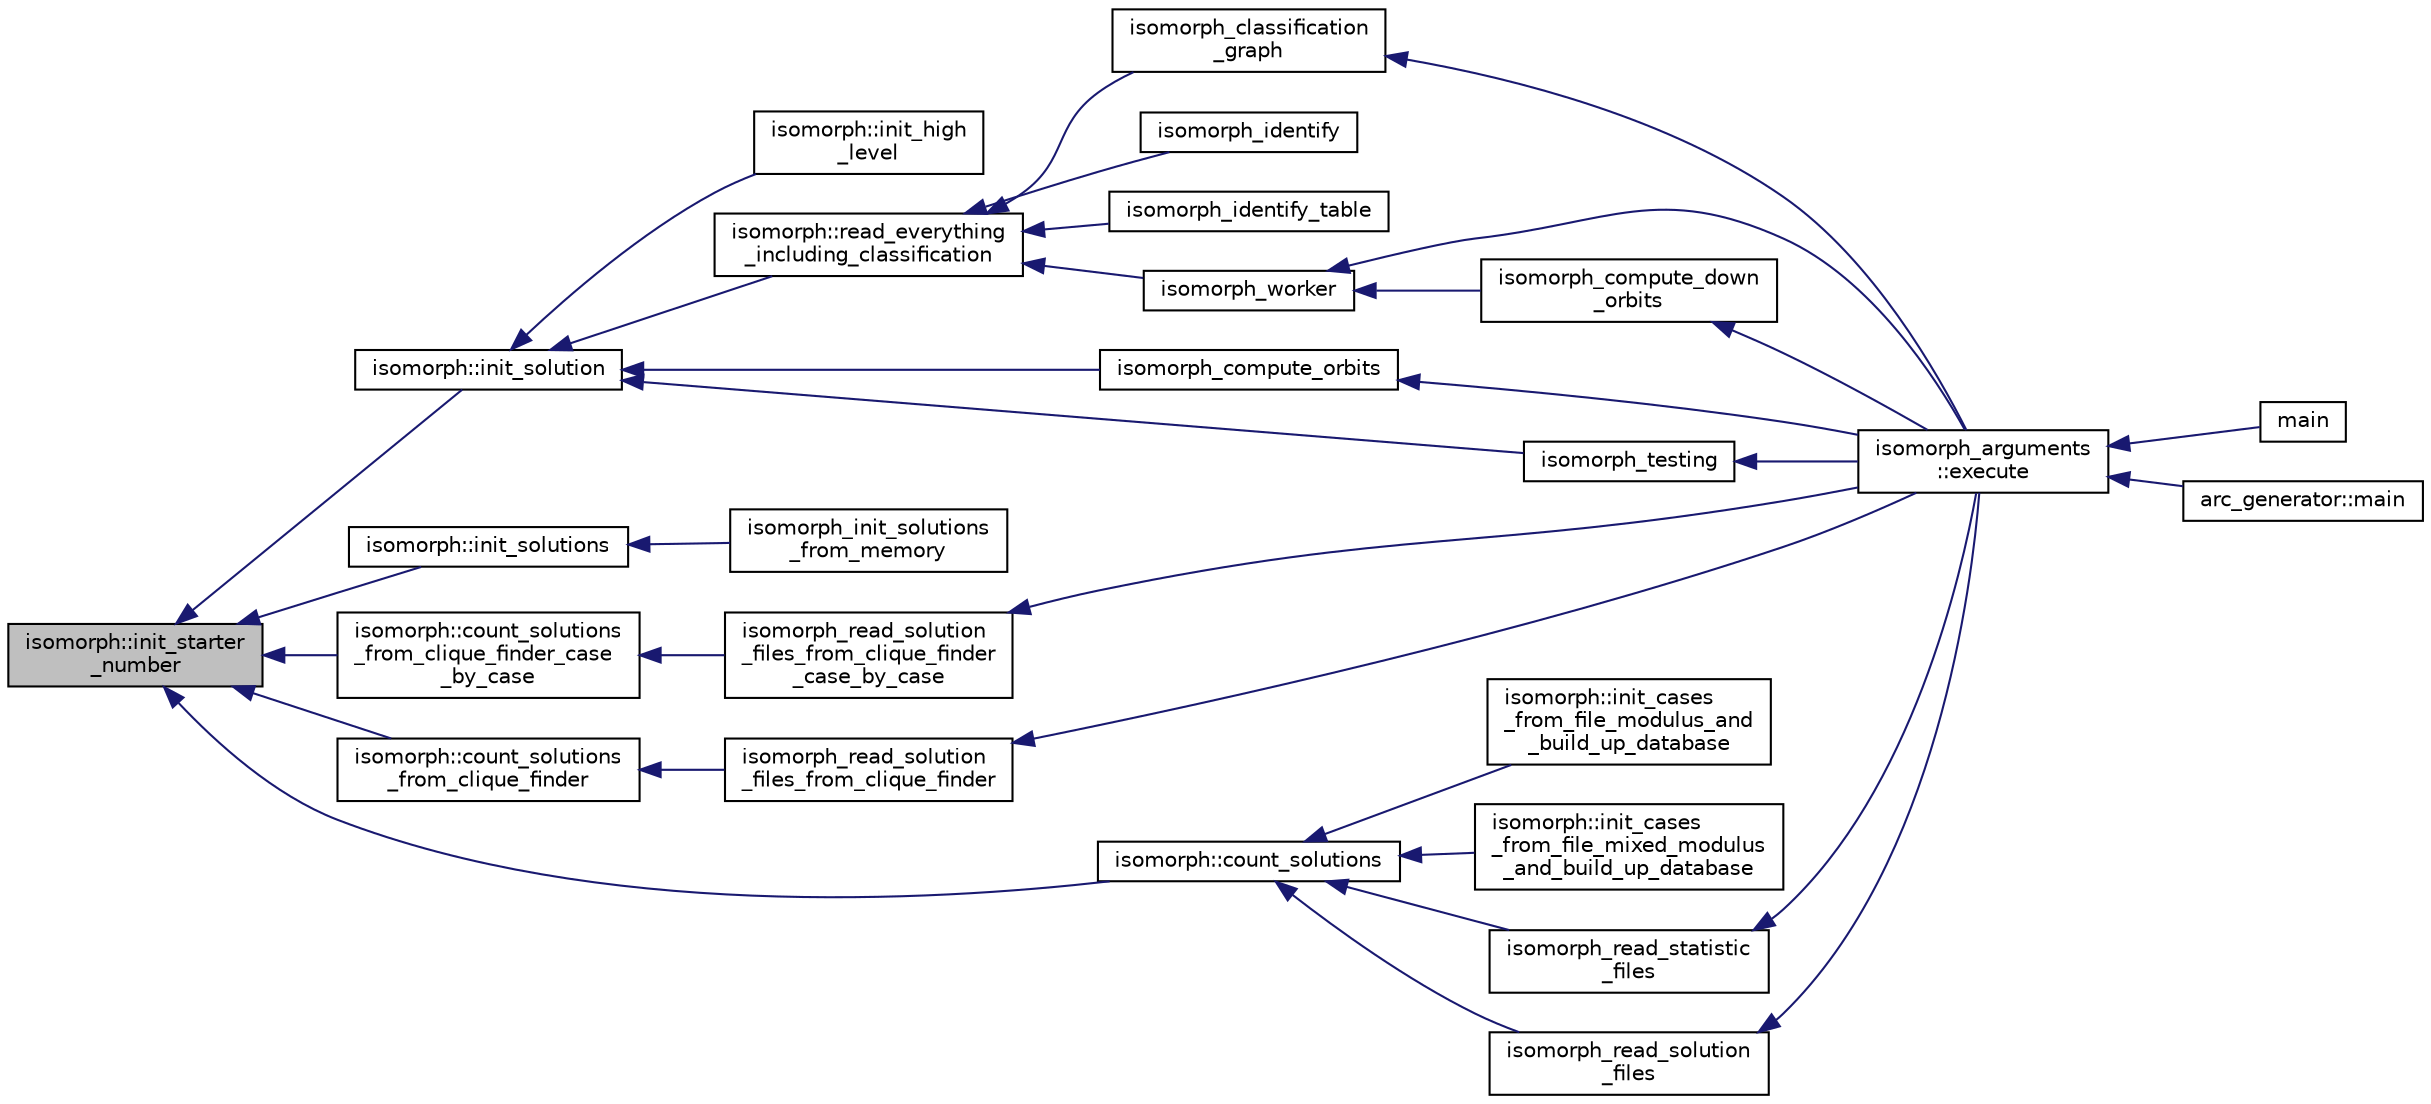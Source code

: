 digraph "isomorph::init_starter_number"
{
  edge [fontname="Helvetica",fontsize="10",labelfontname="Helvetica",labelfontsize="10"];
  node [fontname="Helvetica",fontsize="10",shape=record];
  rankdir="LR";
  Node7029 [label="isomorph::init_starter\l_number",height=0.2,width=0.4,color="black", fillcolor="grey75", style="filled", fontcolor="black"];
  Node7029 -> Node7030 [dir="back",color="midnightblue",fontsize="10",style="solid",fontname="Helvetica"];
  Node7030 [label="isomorph::init_solution",height=0.2,width=0.4,color="black", fillcolor="white", style="filled",URL="$d3/d5f/classisomorph.html#ac3c171a595b93a33ac8a9e5d2d7b6eab"];
  Node7030 -> Node7031 [dir="back",color="midnightblue",fontsize="10",style="solid",fontname="Helvetica"];
  Node7031 [label="isomorph::init_high\l_level",height=0.2,width=0.4,color="black", fillcolor="white", style="filled",URL="$d3/d5f/classisomorph.html#a5cee5468cc8cc68eac1f6131faedfab2"];
  Node7030 -> Node7032 [dir="back",color="midnightblue",fontsize="10",style="solid",fontname="Helvetica"];
  Node7032 [label="isomorph::read_everything\l_including_classification",height=0.2,width=0.4,color="black", fillcolor="white", style="filled",URL="$d3/d5f/classisomorph.html#aa6a56e4522d3133a6ea65c9ac6de3924"];
  Node7032 -> Node7033 [dir="back",color="midnightblue",fontsize="10",style="solid",fontname="Helvetica"];
  Node7033 [label="isomorph_classification\l_graph",height=0.2,width=0.4,color="black", fillcolor="white", style="filled",URL="$d4/d7e/isomorph__global_8_c.html#a027e803e6cab7af4c400a71663bf4715"];
  Node7033 -> Node7034 [dir="back",color="midnightblue",fontsize="10",style="solid",fontname="Helvetica"];
  Node7034 [label="isomorph_arguments\l::execute",height=0.2,width=0.4,color="black", fillcolor="white", style="filled",URL="$d5/de4/classisomorph__arguments.html#aa85e472d14906abdd5672dc66027583e"];
  Node7034 -> Node7035 [dir="back",color="midnightblue",fontsize="10",style="solid",fontname="Helvetica"];
  Node7035 [label="main",height=0.2,width=0.4,color="black", fillcolor="white", style="filled",URL="$d1/d5e/blt__main_8_c.html#a217dbf8b442f20279ea00b898af96f52"];
  Node7034 -> Node7036 [dir="back",color="midnightblue",fontsize="10",style="solid",fontname="Helvetica"];
  Node7036 [label="arc_generator::main",height=0.2,width=0.4,color="black", fillcolor="white", style="filled",URL="$d4/d21/classarc__generator.html#ad80140b51b165dad1fe6ab232be7829a"];
  Node7032 -> Node7037 [dir="back",color="midnightblue",fontsize="10",style="solid",fontname="Helvetica"];
  Node7037 [label="isomorph_identify",height=0.2,width=0.4,color="black", fillcolor="white", style="filled",URL="$d4/d7e/isomorph__global_8_c.html#aa0fe57c73d5668eee10a6022ada7f6a3"];
  Node7032 -> Node7038 [dir="back",color="midnightblue",fontsize="10",style="solid",fontname="Helvetica"];
  Node7038 [label="isomorph_identify_table",height=0.2,width=0.4,color="black", fillcolor="white", style="filled",URL="$d4/d7e/isomorph__global_8_c.html#a9fd19ea945561cf2a6bb5c72dd4b1cb2"];
  Node7032 -> Node7039 [dir="back",color="midnightblue",fontsize="10",style="solid",fontname="Helvetica"];
  Node7039 [label="isomorph_worker",height=0.2,width=0.4,color="black", fillcolor="white", style="filled",URL="$d4/d7e/isomorph__global_8_c.html#ace3bb6ec719b02a35534309d4d3fe99a"];
  Node7039 -> Node7034 [dir="back",color="midnightblue",fontsize="10",style="solid",fontname="Helvetica"];
  Node7039 -> Node7040 [dir="back",color="midnightblue",fontsize="10",style="solid",fontname="Helvetica"];
  Node7040 [label="isomorph_compute_down\l_orbits",height=0.2,width=0.4,color="black", fillcolor="white", style="filled",URL="$d4/d7e/isomorph__global_8_c.html#a3613cea19158edd30958c4edecd97d53"];
  Node7040 -> Node7034 [dir="back",color="midnightblue",fontsize="10",style="solid",fontname="Helvetica"];
  Node7030 -> Node7041 [dir="back",color="midnightblue",fontsize="10",style="solid",fontname="Helvetica"];
  Node7041 [label="isomorph_compute_orbits",height=0.2,width=0.4,color="black", fillcolor="white", style="filled",URL="$d4/d7e/isomorph__global_8_c.html#a592f3efd31146c0802f59837055f904f"];
  Node7041 -> Node7034 [dir="back",color="midnightblue",fontsize="10",style="solid",fontname="Helvetica"];
  Node7030 -> Node7042 [dir="back",color="midnightblue",fontsize="10",style="solid",fontname="Helvetica"];
  Node7042 [label="isomorph_testing",height=0.2,width=0.4,color="black", fillcolor="white", style="filled",URL="$d4/d7e/isomorph__global_8_c.html#a5a73cbe9f89c4727f086482ee2d238f9"];
  Node7042 -> Node7034 [dir="back",color="midnightblue",fontsize="10",style="solid",fontname="Helvetica"];
  Node7029 -> Node7043 [dir="back",color="midnightblue",fontsize="10",style="solid",fontname="Helvetica"];
  Node7043 [label="isomorph::init_solutions",height=0.2,width=0.4,color="black", fillcolor="white", style="filled",URL="$d3/d5f/classisomorph.html#a729746a01bd45d55565d0a11cda9e9a3"];
  Node7043 -> Node7044 [dir="back",color="midnightblue",fontsize="10",style="solid",fontname="Helvetica"];
  Node7044 [label="isomorph_init_solutions\l_from_memory",height=0.2,width=0.4,color="black", fillcolor="white", style="filled",URL="$d4/d7e/isomorph__global_8_c.html#a490bbe6199dc1e29d186b26834266e03"];
  Node7029 -> Node7045 [dir="back",color="midnightblue",fontsize="10",style="solid",fontname="Helvetica"];
  Node7045 [label="isomorph::count_solutions\l_from_clique_finder_case\l_by_case",height=0.2,width=0.4,color="black", fillcolor="white", style="filled",URL="$d3/d5f/classisomorph.html#ab76ca306e180ca53e30d7edd66931d83"];
  Node7045 -> Node7046 [dir="back",color="midnightblue",fontsize="10",style="solid",fontname="Helvetica"];
  Node7046 [label="isomorph_read_solution\l_files_from_clique_finder\l_case_by_case",height=0.2,width=0.4,color="black", fillcolor="white", style="filled",URL="$d4/d7e/isomorph__global_8_c.html#a2a55ab4b2df6ae83f916cf01eccdf67c"];
  Node7046 -> Node7034 [dir="back",color="midnightblue",fontsize="10",style="solid",fontname="Helvetica"];
  Node7029 -> Node7047 [dir="back",color="midnightblue",fontsize="10",style="solid",fontname="Helvetica"];
  Node7047 [label="isomorph::count_solutions\l_from_clique_finder",height=0.2,width=0.4,color="black", fillcolor="white", style="filled",URL="$d3/d5f/classisomorph.html#ab5efb4a88dd31fb201862f5aba34c31d"];
  Node7047 -> Node7048 [dir="back",color="midnightblue",fontsize="10",style="solid",fontname="Helvetica"];
  Node7048 [label="isomorph_read_solution\l_files_from_clique_finder",height=0.2,width=0.4,color="black", fillcolor="white", style="filled",URL="$d4/d7e/isomorph__global_8_c.html#ad8be067333430bfdd26c0a34549f4556"];
  Node7048 -> Node7034 [dir="back",color="midnightblue",fontsize="10",style="solid",fontname="Helvetica"];
  Node7029 -> Node7049 [dir="back",color="midnightblue",fontsize="10",style="solid",fontname="Helvetica"];
  Node7049 [label="isomorph::count_solutions",height=0.2,width=0.4,color="black", fillcolor="white", style="filled",URL="$d3/d5f/classisomorph.html#a894cb7cc3e1ce703af74cb8e7aade287"];
  Node7049 -> Node7050 [dir="back",color="midnightblue",fontsize="10",style="solid",fontname="Helvetica"];
  Node7050 [label="isomorph::init_cases\l_from_file_modulus_and\l_build_up_database",height=0.2,width=0.4,color="black", fillcolor="white", style="filled",URL="$d3/d5f/classisomorph.html#a42c6ebeadb51263d8ae8c1bdaae3ebbd"];
  Node7049 -> Node7051 [dir="back",color="midnightblue",fontsize="10",style="solid",fontname="Helvetica"];
  Node7051 [label="isomorph::init_cases\l_from_file_mixed_modulus\l_and_build_up_database",height=0.2,width=0.4,color="black", fillcolor="white", style="filled",URL="$d3/d5f/classisomorph.html#acae208131143734575c088b5f50123f6"];
  Node7049 -> Node7052 [dir="back",color="midnightblue",fontsize="10",style="solid",fontname="Helvetica"];
  Node7052 [label="isomorph_read_statistic\l_files",height=0.2,width=0.4,color="black", fillcolor="white", style="filled",URL="$d4/d7e/isomorph__global_8_c.html#a78a6ee9d7dee4708fc721374bdebfa83"];
  Node7052 -> Node7034 [dir="back",color="midnightblue",fontsize="10",style="solid",fontname="Helvetica"];
  Node7049 -> Node7053 [dir="back",color="midnightblue",fontsize="10",style="solid",fontname="Helvetica"];
  Node7053 [label="isomorph_read_solution\l_files",height=0.2,width=0.4,color="black", fillcolor="white", style="filled",URL="$d4/d7e/isomorph__global_8_c.html#a697da824ab34db5c830530fb3c97df24"];
  Node7053 -> Node7034 [dir="back",color="midnightblue",fontsize="10",style="solid",fontname="Helvetica"];
}
